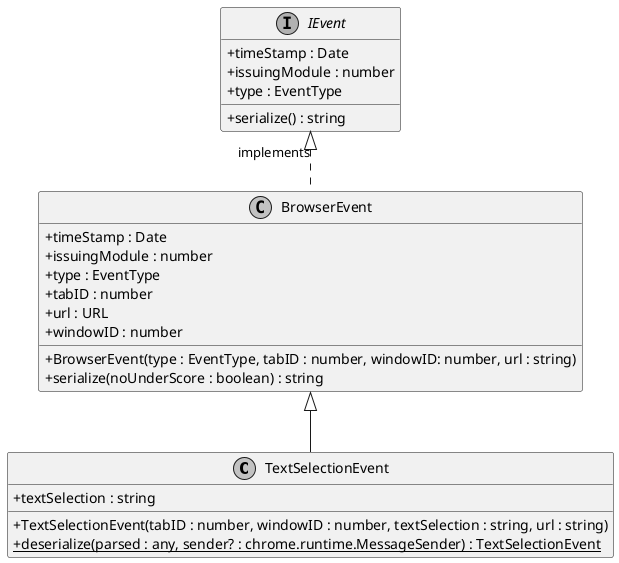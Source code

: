 @startuml
skinparam linetype ortho
skinparam monochrome true
skinparam classAttributeIconSize 0
class TextSelectionEvent extends BrowserEvent {
    + textSelection : string
    + TextSelectionEvent(tabID : number, windowID : number, textSelection : string, url : string)
    + {static} deserialize(parsed : any, sender? : chrome.runtime.MessageSender) : TextSelectionEvent
}
interface IEvent {
    + timeStamp : Date
    + issuingModule : number
    + type : EventType
    + serialize() : string
}

IEvent <|.DOWN. BrowserEvent : implements
class BrowserEvent {
    + BrowserEvent(type : EventType, tabID : number, windowID: number, url : string)
    + timeStamp : Date
    + issuingModule : number
    + type : EventType
    + tabID : number
    + url : URL
    + windowID : number
    + serialize(noUnderScore : boolean) : string
}
@enduml
